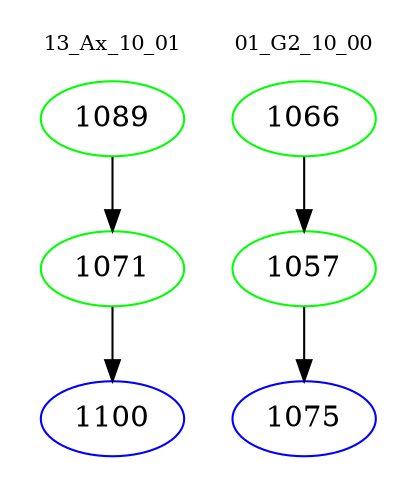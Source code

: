 digraph{
subgraph cluster_0 {
color = white
label = "13_Ax_10_01";
fontsize=10;
T0_1089 [label="1089", color="green"]
T0_1089 -> T0_1071 [color="black"]
T0_1071 [label="1071", color="green"]
T0_1071 -> T0_1100 [color="black"]
T0_1100 [label="1100", color="blue"]
}
subgraph cluster_1 {
color = white
label = "01_G2_10_00";
fontsize=10;
T1_1066 [label="1066", color="green"]
T1_1066 -> T1_1057 [color="black"]
T1_1057 [label="1057", color="green"]
T1_1057 -> T1_1075 [color="black"]
T1_1075 [label="1075", color="blue"]
}
}
